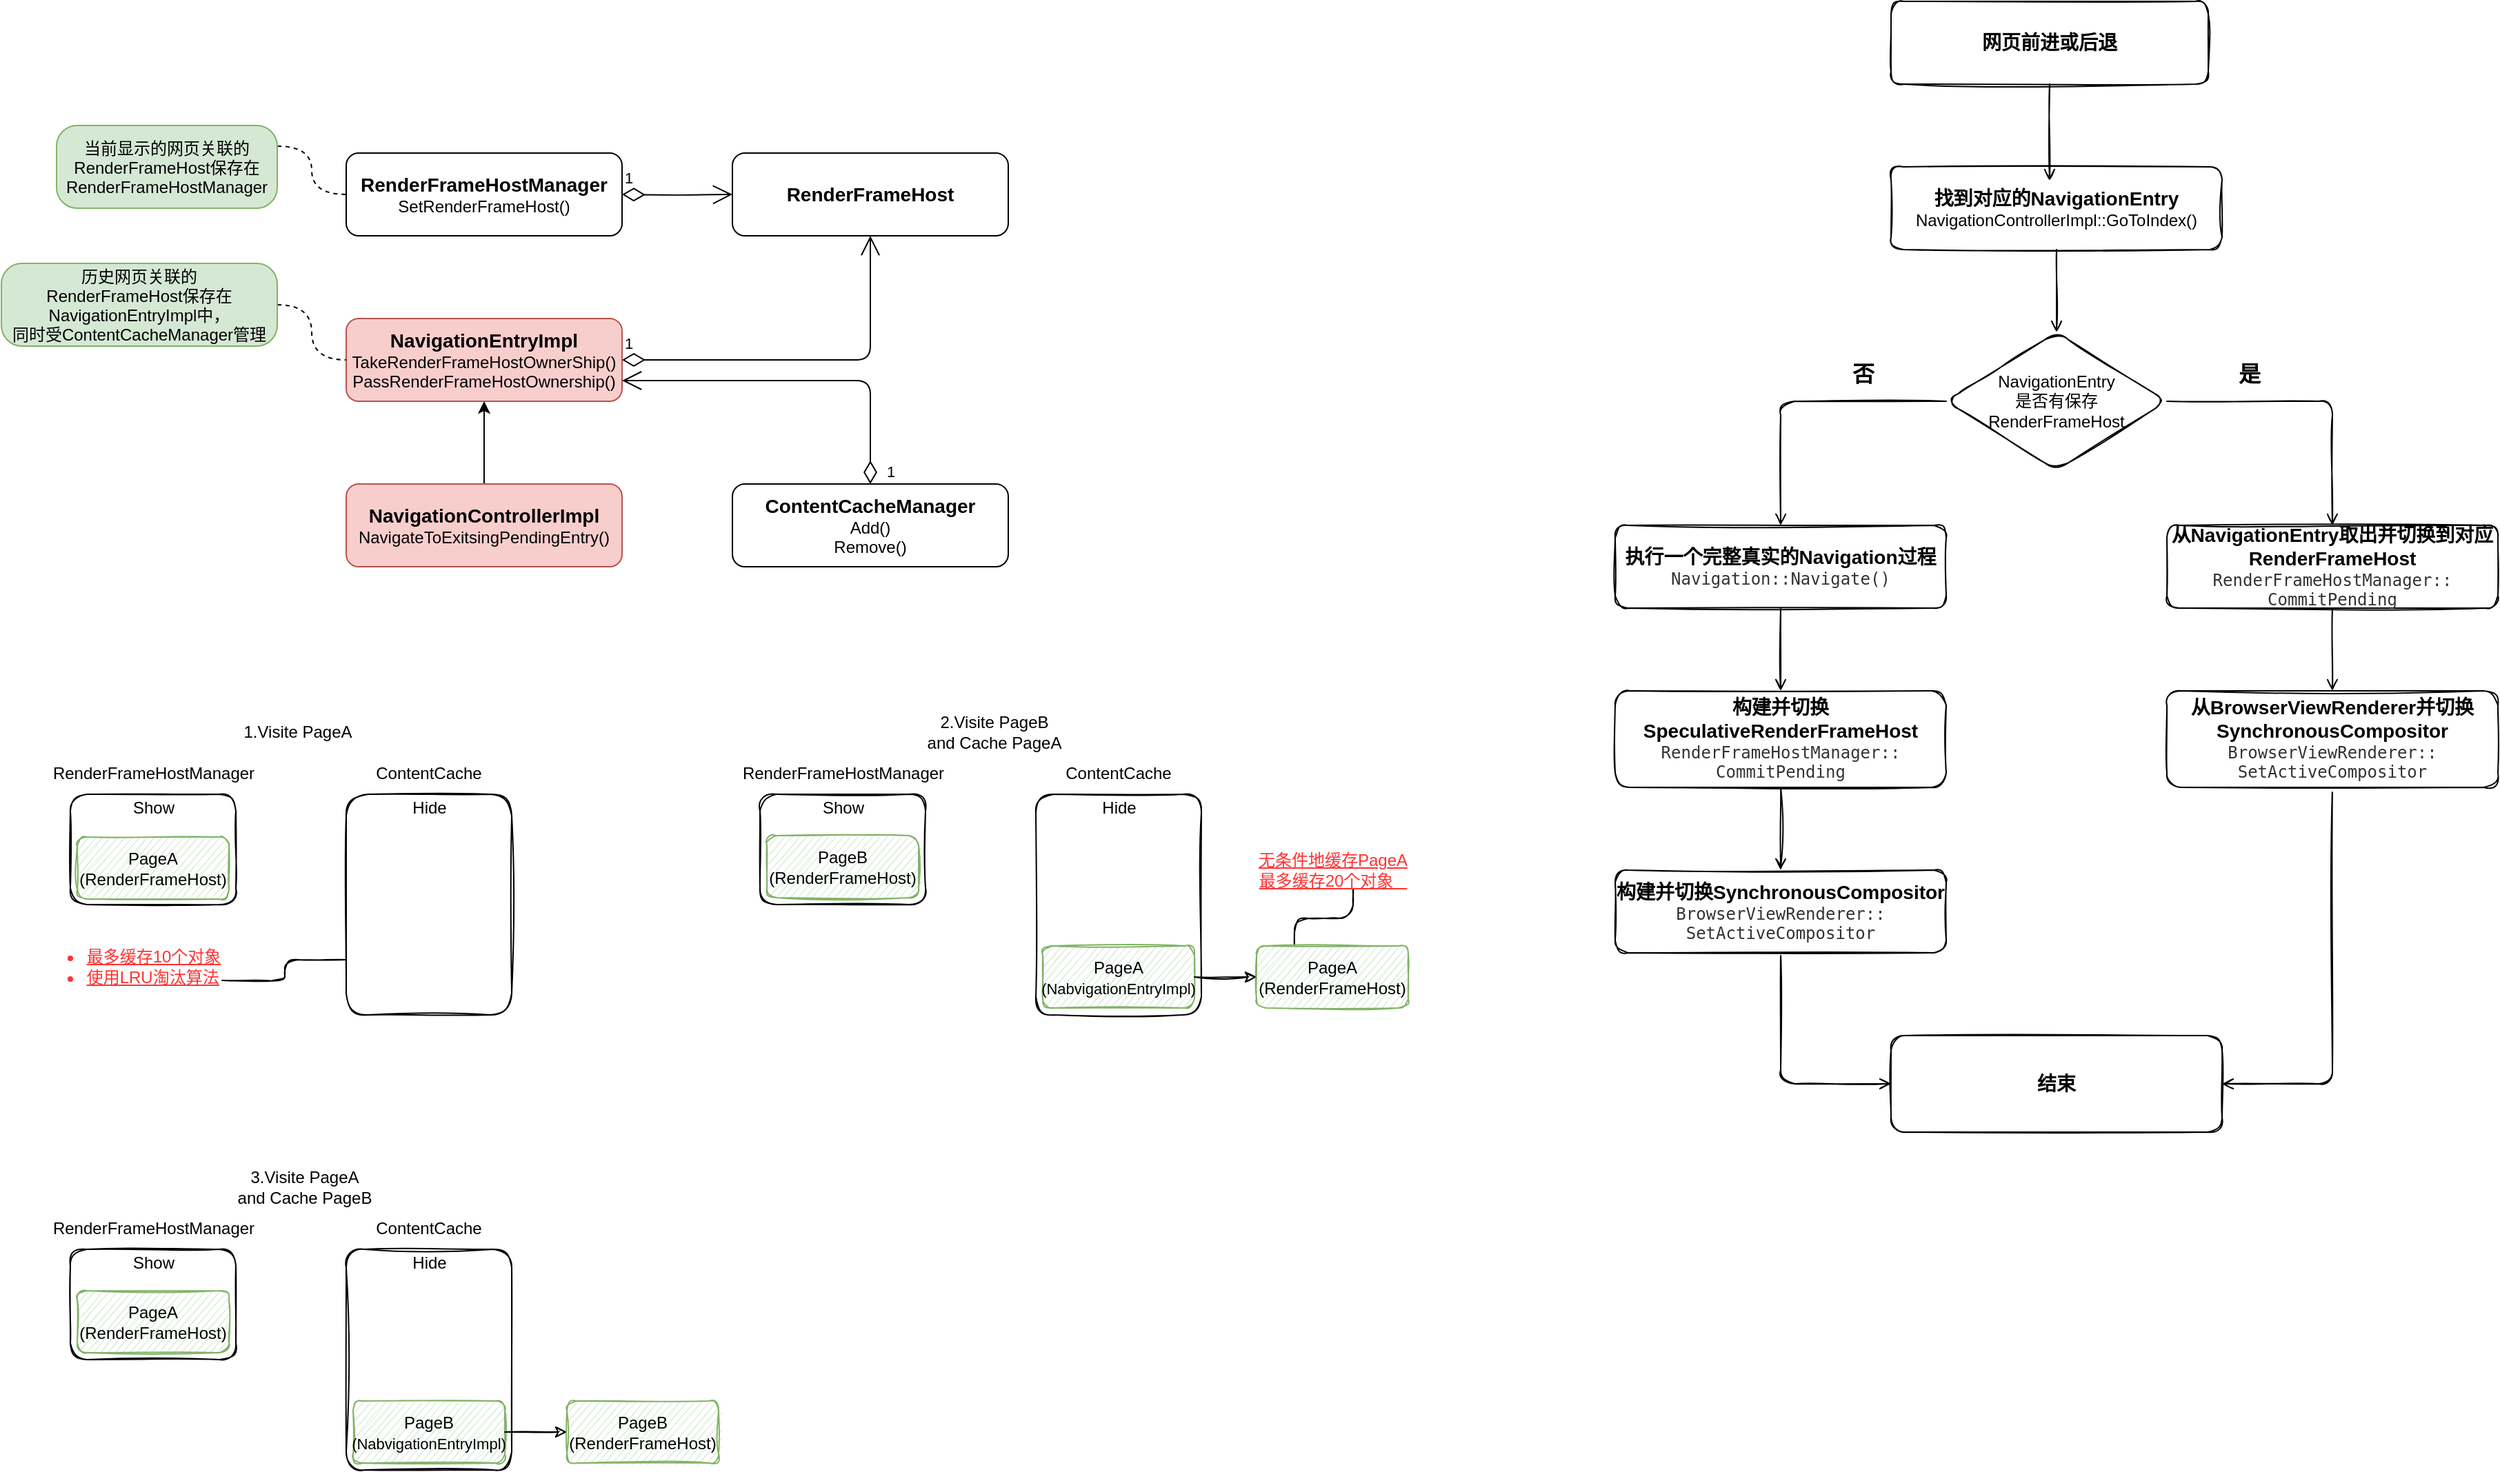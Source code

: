 <mxfile version="13.9.9" type="device" pages="2"><diagram id="Ibg8kMaOcgwsIMLxyHMG" name="第 1 页"><mxGraphModel dx="946" dy="725" grid="1" gridSize="10" guides="1" tooltips="1" connect="1" arrows="1" fold="1" page="1" pageScale="1" pageWidth="827" pageHeight="1169" math="0" shadow="0"><root><mxCell id="0"/><mxCell id="1" parent="0"/><mxCell id="iyB_SMXgZigLlfwew7zf-2" value="&lt;b&gt;&lt;font style=&quot;font-size: 14px&quot;&gt;RenderFrameHostManager&lt;/font&gt;&lt;/b&gt;&lt;br&gt;SetRenderFrameHost()" style="rounded=1;whiteSpace=wrap;html=1;sketch=0;" parent="1" vertex="1"><mxGeometry x="280" y="140" width="200" height="60" as="geometry"/></mxCell><mxCell id="iyB_SMXgZigLlfwew7zf-3" value="&lt;b&gt;&lt;font style=&quot;font-size: 14px&quot;&gt;NavigationEntryImpl&lt;/font&gt;&lt;/b&gt;&lt;br&gt;TakeRenderFrameHostOwnerShip()&lt;br&gt;PassRenderFrameHostOwnership()" style="rounded=1;whiteSpace=wrap;html=1;sketch=0;fillColor=#f8cecc;strokeColor=#b85450;" parent="1" vertex="1"><mxGeometry x="280" y="260" width="200" height="60" as="geometry"/></mxCell><mxCell id="iyB_SMXgZigLlfwew7zf-4" value="&lt;b&gt;&lt;font style=&quot;font-size: 14px&quot;&gt;RenderFrameHost&lt;/font&gt;&lt;/b&gt;" style="rounded=1;whiteSpace=wrap;html=1;sketch=0;" parent="1" vertex="1"><mxGeometry x="560" y="140" width="200" height="60" as="geometry"/></mxCell><mxCell id="iyB_SMXgZigLlfwew7zf-19" style="edgeStyle=orthogonalEdgeStyle;rounded=0;orthogonalLoop=1;jettySize=auto;html=1;endArrow=classic;endFill=1;curved=1;sketch=0;exitX=0.5;exitY=0;exitDx=0;exitDy=0;" parent="1" source="iyB_SMXgZigLlfwew7zf-17" edge="1"><mxGeometry relative="1" as="geometry"><mxPoint x="380" y="320" as="targetPoint"/></mxGeometry></mxCell><mxCell id="iyB_SMXgZigLlfwew7zf-5" value="&lt;font style=&quot;font-size: 14px&quot;&gt;&lt;b&gt;ContentCacheManager&lt;/b&gt;&lt;/font&gt;&lt;br&gt;Add()&lt;br&gt;Remove()" style="rounded=1;whiteSpace=wrap;html=1;sketch=0;" parent="1" vertex="1"><mxGeometry x="560" y="380" width="200" height="60" as="geometry"/></mxCell><mxCell id="iyB_SMXgZigLlfwew7zf-10" style="rounded=0;orthogonalLoop=1;jettySize=auto;html=1;exitX=1;exitY=0.25;exitDx=0;exitDy=0;entryX=0;entryY=0.5;entryDx=0;entryDy=0;dashed=1;edgeStyle=orthogonalEdgeStyle;endArrow=none;endFill=0;curved=1;sketch=0;" parent="1" source="iyB_SMXgZigLlfwew7zf-9" target="iyB_SMXgZigLlfwew7zf-2" edge="1"><mxGeometry relative="1" as="geometry"/></mxCell><mxCell id="iyB_SMXgZigLlfwew7zf-9" value="当前显示的网页关联的&#10;RenderFrameHost保存在&#10;RenderFrameHostManager" style="fillColor=#d5e8d4;strokeColor=#82b366;rounded=1;arcSize=25;sketch=0;" parent="1" vertex="1"><mxGeometry x="70" y="120" width="160" height="60" as="geometry"/></mxCell><mxCell id="iyB_SMXgZigLlfwew7zf-11" value="1" style="endArrow=open;html=1;endSize=12;startArrow=diamondThin;startSize=14;startFill=0;edgeStyle=orthogonalEdgeStyle;align=left;verticalAlign=bottom;entryX=0;entryY=0.5;entryDx=0;entryDy=0;sketch=0;" parent="1" target="iyB_SMXgZigLlfwew7zf-4" edge="1"><mxGeometry x="-1" y="3" relative="1" as="geometry"><mxPoint x="480" y="170" as="sourcePoint"/><mxPoint x="450" y="160" as="targetPoint"/></mxGeometry></mxCell><mxCell id="iyB_SMXgZigLlfwew7zf-14" style="edgeStyle=orthogonalEdgeStyle;curved=1;rounded=0;orthogonalLoop=1;jettySize=auto;html=1;exitX=1;exitY=0.5;exitDx=0;exitDy=0;entryX=0;entryY=0.5;entryDx=0;entryDy=0;endArrow=none;endFill=0;dashed=1;sketch=0;" parent="1" source="iyB_SMXgZigLlfwew7zf-13" target="iyB_SMXgZigLlfwew7zf-3" edge="1"><mxGeometry relative="1" as="geometry"/></mxCell><mxCell id="iyB_SMXgZigLlfwew7zf-13" value="历史网页关联的&#10;RenderFrameHost保存在&#10;NavigationEntryImpl中，&#10;同时受ContentCacheManager管理" style="fillColor=#d5e8d4;strokeColor=#82b366;rounded=1;arcSize=25;sketch=0;" parent="1" vertex="1"><mxGeometry x="30" y="220" width="200" height="60" as="geometry"/></mxCell><mxCell id="iyB_SMXgZigLlfwew7zf-15" value="1" style="endArrow=open;html=1;endSize=12;startArrow=diamondThin;startSize=14;startFill=0;edgeStyle=orthogonalEdgeStyle;align=left;verticalAlign=bottom;entryX=0.5;entryY=1;entryDx=0;entryDy=0;exitX=1;exitY=0.5;exitDx=0;exitDy=0;sketch=0;" parent="1" source="iyB_SMXgZigLlfwew7zf-3" target="iyB_SMXgZigLlfwew7zf-4" edge="1"><mxGeometry x="-1" y="3" relative="1" as="geometry"><mxPoint x="290" y="230" as="sourcePoint"/><mxPoint x="450" y="230" as="targetPoint"/></mxGeometry></mxCell><mxCell id="iyB_SMXgZigLlfwew7zf-17" value="&lt;b&gt;&lt;font style=&quot;font-size: 14px&quot;&gt;NavigationControllerImpl&lt;/font&gt;&lt;/b&gt;&lt;br&gt;NavigateToExitsingPendingEntry()" style="rounded=1;whiteSpace=wrap;html=1;sketch=0;fillColor=#f8cecc;strokeColor=#b85450;" parent="1" vertex="1"><mxGeometry x="280" y="380" width="200" height="60" as="geometry"/></mxCell><mxCell id="iyB_SMXgZigLlfwew7zf-18" value="1" style="endArrow=open;html=1;endSize=12;startArrow=diamondThin;startSize=14;startFill=0;edgeStyle=orthogonalEdgeStyle;align=left;verticalAlign=bottom;exitX=0.5;exitY=0;exitDx=0;exitDy=0;entryX=1;entryY=0.75;entryDx=0;entryDy=0;sketch=0;" parent="1" source="iyB_SMXgZigLlfwew7zf-5" target="iyB_SMXgZigLlfwew7zf-3" edge="1"><mxGeometry x="-1" y="-10" relative="1" as="geometry"><mxPoint x="290" y="320" as="sourcePoint"/><mxPoint x="450" y="320" as="targetPoint"/><mxPoint as="offset"/></mxGeometry></mxCell><mxCell id="mCWiHUSN0mSw2Y5nCD2u-54" value="" style="group" parent="1" vertex="1" connectable="0"><mxGeometry x="560" y="550" width="530" height="255" as="geometry"/></mxCell><mxCell id="mCWiHUSN0mSw2Y5nCD2u-29" value="" style="group" parent="mCWiHUSN0mSw2Y5nCD2u-54" vertex="1" connectable="0"><mxGeometry y="30" width="530" height="225" as="geometry"/></mxCell><mxCell id="mCWiHUSN0mSw2Y5nCD2u-13" value="" style="group;sketch=1;" parent="mCWiHUSN0mSw2Y5nCD2u-29" vertex="1" connectable="0"><mxGeometry width="340" height="225" as="geometry"/></mxCell><mxCell id="mCWiHUSN0mSw2Y5nCD2u-53" value="" style="group" parent="mCWiHUSN0mSw2Y5nCD2u-13" vertex="1" connectable="0"><mxGeometry width="340" height="185" as="geometry"/></mxCell><mxCell id="mCWiHUSN0mSw2Y5nCD2u-14" value="" style="rounded=1;whiteSpace=wrap;html=1;sketch=1;" parent="mCWiHUSN0mSw2Y5nCD2u-53" vertex="1"><mxGeometry x="20" y="25" width="120" height="80" as="geometry"/></mxCell><mxCell id="mCWiHUSN0mSw2Y5nCD2u-15" value="" style="rounded=1;whiteSpace=wrap;html=1;arcSize=11;sketch=1;" parent="mCWiHUSN0mSw2Y5nCD2u-53" vertex="1"><mxGeometry x="220" y="25" width="120" height="160" as="geometry"/></mxCell><mxCell id="mCWiHUSN0mSw2Y5nCD2u-16" value="RenderFrameHostManager" style="text;html=1;resizable=0;autosize=1;align=center;verticalAlign=middle;points=[];fillColor=none;strokeColor=none;rounded=0;sketch=1;" parent="mCWiHUSN0mSw2Y5nCD2u-53" vertex="1"><mxGeometry width="160" height="20" as="geometry"/></mxCell><mxCell id="mCWiHUSN0mSw2Y5nCD2u-17" value="Show" style="text;html=1;resizable=0;autosize=1;align=center;verticalAlign=middle;points=[];fillColor=none;strokeColor=none;rounded=0;sketch=1;" parent="mCWiHUSN0mSw2Y5nCD2u-53" vertex="1"><mxGeometry x="55" y="25" width="50" height="20" as="geometry"/></mxCell><mxCell id="mCWiHUSN0mSw2Y5nCD2u-18" value="Hide" style="text;html=1;resizable=0;autosize=1;align=center;verticalAlign=middle;points=[];fillColor=none;strokeColor=none;rounded=0;sketch=1;" parent="mCWiHUSN0mSw2Y5nCD2u-53" vertex="1"><mxGeometry x="260" y="25" width="40" height="20" as="geometry"/></mxCell><mxCell id="mCWiHUSN0mSw2Y5nCD2u-19" value="ContentCache" style="text;html=1;strokeColor=none;fillColor=none;align=center;verticalAlign=middle;whiteSpace=wrap;rounded=0;sketch=1;" parent="mCWiHUSN0mSw2Y5nCD2u-53" vertex="1"><mxGeometry x="260" width="40" height="20" as="geometry"/></mxCell><mxCell id="mCWiHUSN0mSw2Y5nCD2u-21" value="PageB&lt;br&gt;(RenderFrameHost)" style="rounded=1;whiteSpace=wrap;html=1;fillColor=#d5e8d4;strokeColor=#82b366;sketch=1;" parent="mCWiHUSN0mSw2Y5nCD2u-53" vertex="1"><mxGeometry x="25" y="55" width="110" height="45" as="geometry"/></mxCell><mxCell id="mCWiHUSN0mSw2Y5nCD2u-26" value="PageA&lt;br&gt;&lt;font style=&quot;font-size: 11px&quot;&gt;(NabvigationEntryImpl)&lt;/font&gt;" style="rounded=1;whiteSpace=wrap;html=1;fillColor=#d5e8d4;strokeColor=#82b366;sketch=1;" parent="mCWiHUSN0mSw2Y5nCD2u-53" vertex="1"><mxGeometry x="225" y="135" width="110" height="45" as="geometry"/></mxCell><mxCell id="mCWiHUSN0mSw2Y5nCD2u-61" style="edgeStyle=orthogonalEdgeStyle;curved=0;rounded=1;sketch=1;orthogonalLoop=1;jettySize=auto;html=1;exitX=0.25;exitY=0;exitDx=0;exitDy=0;entryX=0.625;entryY=0.95;entryDx=0;entryDy=0;entryPerimeter=0;fontColor=#000000;endArrow=none;endFill=0;" parent="mCWiHUSN0mSw2Y5nCD2u-29" source="mCWiHUSN0mSw2Y5nCD2u-23" target="mCWiHUSN0mSw2Y5nCD2u-60" edge="1"><mxGeometry relative="1" as="geometry"/></mxCell><mxCell id="mCWiHUSN0mSw2Y5nCD2u-23" value="PageA&lt;br&gt;(RenderFrameHost)" style="rounded=1;whiteSpace=wrap;html=1;fillColor=#d5e8d4;strokeColor=#82b366;sketch=1;" parent="mCWiHUSN0mSw2Y5nCD2u-29" vertex="1"><mxGeometry x="380" y="135" width="110" height="45" as="geometry"/></mxCell><mxCell id="mCWiHUSN0mSw2Y5nCD2u-27" style="edgeStyle=orthogonalEdgeStyle;curved=0;rounded=1;orthogonalLoop=1;jettySize=auto;html=1;exitX=1;exitY=0.5;exitDx=0;exitDy=0;entryX=0;entryY=0.5;entryDx=0;entryDy=0;sketch=1;" parent="mCWiHUSN0mSw2Y5nCD2u-29" source="mCWiHUSN0mSw2Y5nCD2u-26" target="mCWiHUSN0mSw2Y5nCD2u-23" edge="1"><mxGeometry relative="1" as="geometry"/></mxCell><mxCell id="mCWiHUSN0mSw2Y5nCD2u-60" value="无条件地缓存PageA&lt;br&gt;&lt;span&gt;最多缓存20个对象&amp;nbsp; &amp;nbsp;&lt;/span&gt;" style="text;html=1;resizable=0;autosize=1;align=center;verticalAlign=middle;points=[];fillColor=none;strokeColor=none;rounded=0;shadow=0;labelBackgroundColor=none;sketch=0;fontStyle=4;fontColor=#FF3333;" parent="mCWiHUSN0mSw2Y5nCD2u-29" vertex="1"><mxGeometry x="375" y="65" width="120" height="30" as="geometry"/></mxCell><mxCell id="mCWiHUSN0mSw2Y5nCD2u-25" value="2.Visite PageB and Cache PageA" style="text;html=1;strokeColor=none;fillColor=none;align=center;verticalAlign=middle;whiteSpace=wrap;rounded=0;sketch=1;" parent="mCWiHUSN0mSw2Y5nCD2u-54" vertex="1"><mxGeometry x="140" width="100" height="20" as="geometry"/></mxCell><mxCell id="mCWiHUSN0mSw2Y5nCD2u-55" value="" style="group" parent="1" vertex="1" connectable="0"><mxGeometry x="60" y="880" width="490" height="215" as="geometry"/></mxCell><mxCell id="mCWiHUSN0mSw2Y5nCD2u-42" value="" style="rounded=1;whiteSpace=wrap;html=1;sketch=1;" parent="mCWiHUSN0mSw2Y5nCD2u-55" vertex="1"><mxGeometry x="20" y="55" width="120" height="80" as="geometry"/></mxCell><mxCell id="mCWiHUSN0mSw2Y5nCD2u-43" value="" style="rounded=1;whiteSpace=wrap;html=1;arcSize=11;sketch=1;" parent="mCWiHUSN0mSw2Y5nCD2u-55" vertex="1"><mxGeometry x="220" y="55" width="120" height="160" as="geometry"/></mxCell><mxCell id="mCWiHUSN0mSw2Y5nCD2u-44" value="RenderFrameHostManager" style="text;html=1;resizable=0;autosize=1;align=center;verticalAlign=middle;points=[];fillColor=none;strokeColor=none;rounded=0;sketch=1;" parent="mCWiHUSN0mSw2Y5nCD2u-55" vertex="1"><mxGeometry y="30" width="160" height="20" as="geometry"/></mxCell><mxCell id="mCWiHUSN0mSw2Y5nCD2u-45" value="Show" style="text;html=1;resizable=0;autosize=1;align=center;verticalAlign=middle;points=[];fillColor=none;strokeColor=none;rounded=0;sketch=1;" parent="mCWiHUSN0mSw2Y5nCD2u-55" vertex="1"><mxGeometry x="55" y="55" width="50" height="20" as="geometry"/></mxCell><mxCell id="mCWiHUSN0mSw2Y5nCD2u-46" value="Hide" style="text;html=1;resizable=0;autosize=1;align=center;verticalAlign=middle;points=[];fillColor=none;strokeColor=none;rounded=0;sketch=1;" parent="mCWiHUSN0mSw2Y5nCD2u-55" vertex="1"><mxGeometry x="260" y="55" width="40" height="20" as="geometry"/></mxCell><mxCell id="mCWiHUSN0mSw2Y5nCD2u-47" value="ContentCache" style="text;html=1;strokeColor=none;fillColor=none;align=center;verticalAlign=middle;whiteSpace=wrap;rounded=0;sketch=1;" parent="mCWiHUSN0mSw2Y5nCD2u-55" vertex="1"><mxGeometry x="260" y="30" width="40" height="20" as="geometry"/></mxCell><mxCell id="mCWiHUSN0mSw2Y5nCD2u-48" value="PageA&lt;br&gt;(RenderFrameHost)" style="rounded=1;whiteSpace=wrap;html=1;fillColor=#d5e8d4;strokeColor=#82b366;sketch=1;" parent="mCWiHUSN0mSw2Y5nCD2u-55" vertex="1"><mxGeometry x="25" y="85" width="110" height="45" as="geometry"/></mxCell><mxCell id="mCWiHUSN0mSw2Y5nCD2u-49" value="PageB&lt;br&gt;&lt;font style=&quot;font-size: 11px&quot;&gt;(NabvigationEntryImpl)&lt;/font&gt;" style="rounded=1;whiteSpace=wrap;html=1;fillColor=#d5e8d4;strokeColor=#82b366;sketch=1;" parent="mCWiHUSN0mSw2Y5nCD2u-55" vertex="1"><mxGeometry x="225" y="165" width="110" height="45" as="geometry"/></mxCell><mxCell id="mCWiHUSN0mSw2Y5nCD2u-50" value="PageB&lt;br&gt;(RenderFrameHost)" style="rounded=1;whiteSpace=wrap;html=1;fillColor=#d5e8d4;strokeColor=#82b366;sketch=1;" parent="mCWiHUSN0mSw2Y5nCD2u-55" vertex="1"><mxGeometry x="380" y="165" width="110" height="45" as="geometry"/></mxCell><mxCell id="mCWiHUSN0mSw2Y5nCD2u-51" style="edgeStyle=orthogonalEdgeStyle;curved=0;rounded=1;orthogonalLoop=1;jettySize=auto;html=1;exitX=1;exitY=0.5;exitDx=0;exitDy=0;entryX=0;entryY=0.5;entryDx=0;entryDy=0;sketch=1;" parent="mCWiHUSN0mSw2Y5nCD2u-55" source="mCWiHUSN0mSw2Y5nCD2u-49" target="mCWiHUSN0mSw2Y5nCD2u-50" edge="1"><mxGeometry relative="1" as="geometry"/></mxCell><mxCell id="mCWiHUSN0mSw2Y5nCD2u-52" value="3.Visite PageA and Cache PageB" style="text;html=1;strokeColor=none;fillColor=none;align=center;verticalAlign=middle;whiteSpace=wrap;rounded=0;sketch=1;" parent="mCWiHUSN0mSw2Y5nCD2u-55" vertex="1"><mxGeometry x="140" width="100" height="20" as="geometry"/></mxCell><mxCell id="mCWiHUSN0mSw2Y5nCD2u-56" value="" style="group;sketch=0;shadow=0;" parent="1" vertex="1" connectable="0"><mxGeometry x="60" y="550" width="340" height="215" as="geometry"/></mxCell><mxCell id="mCWiHUSN0mSw2Y5nCD2u-12" value="" style="group;sketch=1;" parent="mCWiHUSN0mSw2Y5nCD2u-56" vertex="1" connectable="0"><mxGeometry y="30" width="340" height="185" as="geometry"/></mxCell><mxCell id="mCWiHUSN0mSw2Y5nCD2u-1" value="" style="rounded=1;whiteSpace=wrap;html=1;sketch=1;" parent="mCWiHUSN0mSw2Y5nCD2u-12" vertex="1"><mxGeometry x="20" y="25" width="120" height="80" as="geometry"/></mxCell><mxCell id="d657JwJfghYMdakd6ajA-2" style="edgeStyle=orthogonalEdgeStyle;curved=0;rounded=1;sketch=1;orthogonalLoop=1;jettySize=auto;html=1;exitX=0;exitY=0.75;exitDx=0;exitDy=0;endArrow=none;endFill=0;fontColor=#FF3333;" parent="mCWiHUSN0mSw2Y5nCD2u-12" source="mCWiHUSN0mSw2Y5nCD2u-2" edge="1"><mxGeometry relative="1" as="geometry"><mxPoint x="130" y="160" as="targetPoint"/></mxGeometry></mxCell><mxCell id="mCWiHUSN0mSw2Y5nCD2u-2" value="" style="rounded=1;whiteSpace=wrap;html=1;arcSize=13;sketch=1;" parent="mCWiHUSN0mSw2Y5nCD2u-12" vertex="1"><mxGeometry x="220" y="25" width="120" height="160" as="geometry"/></mxCell><mxCell id="mCWiHUSN0mSw2Y5nCD2u-6" value="RenderFrameHostManager" style="text;html=1;resizable=0;autosize=1;align=center;verticalAlign=middle;points=[];fillColor=none;strokeColor=none;rounded=0;sketch=1;" parent="mCWiHUSN0mSw2Y5nCD2u-12" vertex="1"><mxGeometry width="160" height="20" as="geometry"/></mxCell><mxCell id="mCWiHUSN0mSw2Y5nCD2u-7" value="Show" style="text;html=1;resizable=0;autosize=1;align=center;verticalAlign=middle;points=[];fillColor=none;strokeColor=none;rounded=0;sketch=1;" parent="mCWiHUSN0mSw2Y5nCD2u-12" vertex="1"><mxGeometry x="55" y="25" width="50" height="20" as="geometry"/></mxCell><mxCell id="mCWiHUSN0mSw2Y5nCD2u-8" value="Hide" style="text;html=1;resizable=0;autosize=1;align=center;verticalAlign=middle;points=[];fillColor=none;strokeColor=none;rounded=0;sketch=1;" parent="mCWiHUSN0mSw2Y5nCD2u-12" vertex="1"><mxGeometry x="260" y="25" width="40" height="20" as="geometry"/></mxCell><mxCell id="mCWiHUSN0mSw2Y5nCD2u-9" value="ContentCache" style="text;html=1;strokeColor=none;fillColor=none;align=center;verticalAlign=middle;whiteSpace=wrap;rounded=0;sketch=1;" parent="mCWiHUSN0mSw2Y5nCD2u-12" vertex="1"><mxGeometry x="260" width="40" height="20" as="geometry"/></mxCell><mxCell id="mCWiHUSN0mSw2Y5nCD2u-3" value="PageA&lt;br&gt;(RenderFrameHost)" style="rounded=1;whiteSpace=wrap;html=1;fillColor=#d5e8d4;strokeColor=#82b366;sketch=1;" parent="mCWiHUSN0mSw2Y5nCD2u-12" vertex="1"><mxGeometry x="25" y="56" width="110" height="45" as="geometry"/></mxCell><mxCell id="d657JwJfghYMdakd6ajA-1" value="&lt;ul&gt;&lt;li&gt;最多缓存10个对象&lt;/li&gt;&lt;li style=&quot;text-align: left&quot;&gt;使用LRU淘汰算法&lt;/li&gt;&lt;/ul&gt;" style="text;html=1;resizable=0;autosize=1;align=center;verticalAlign=middle;points=[];fillColor=none;strokeColor=none;rounded=0;shadow=0;labelBackgroundColor=none;sketch=0;fontColor=#FF3333;fontStyle=4" parent="mCWiHUSN0mSw2Y5nCD2u-12" vertex="1"><mxGeometry x="-15" y="120" width="150" height="60" as="geometry"/></mxCell><mxCell id="mCWiHUSN0mSw2Y5nCD2u-24" value="1.Visite PageA" style="text;html=1;strokeColor=none;fillColor=none;align=center;verticalAlign=middle;whiteSpace=wrap;rounded=0;sketch=1;" parent="mCWiHUSN0mSw2Y5nCD2u-56" vertex="1"><mxGeometry x="140" width="90" height="20" as="geometry"/></mxCell><mxCell id="zbSCbesuHFG-EFuRg0pb-28" value="" style="group" parent="1" vertex="1" connectable="0"><mxGeometry x="1200" y="30" width="640" height="820" as="geometry"/></mxCell><mxCell id="zbSCbesuHFG-EFuRg0pb-1" value="&lt;b&gt;&lt;font style=&quot;font-size: 14px&quot;&gt;找到对应的NavigationEntry&lt;/font&gt;&lt;/b&gt;&lt;br&gt;NavigationControllerImpl::GoToIndex()" style="rounded=1;whiteSpace=wrap;html=1;shadow=0;labelBackgroundColor=none;sketch=1;" parent="zbSCbesuHFG-EFuRg0pb-28" vertex="1"><mxGeometry x="200" y="120" width="240" height="60" as="geometry"/></mxCell><mxCell id="zbSCbesuHFG-EFuRg0pb-17" style="edgeStyle=orthogonalEdgeStyle;curved=0;rounded=1;sketch=1;orthogonalLoop=1;jettySize=auto;html=1;exitX=0.5;exitY=1;exitDx=0;exitDy=0;entryX=0.479;entryY=0.167;entryDx=0;entryDy=0;entryPerimeter=0;endArrow=open;endFill=0;fontColor=#FF3333;" parent="zbSCbesuHFG-EFuRg0pb-28" source="zbSCbesuHFG-EFuRg0pb-2" target="zbSCbesuHFG-EFuRg0pb-1" edge="1"><mxGeometry as="geometry"/></mxCell><mxCell id="zbSCbesuHFG-EFuRg0pb-2" value="&lt;b&gt;&lt;font style=&quot;font-size: 14px&quot;&gt;网页前进或后退&lt;/font&gt;&lt;/b&gt;" style="rounded=1;whiteSpace=wrap;html=1;shadow=0;labelBackgroundColor=none;sketch=1;" parent="zbSCbesuHFG-EFuRg0pb-28" vertex="1"><mxGeometry x="200" width="230" height="60" as="geometry"/></mxCell><mxCell id="zbSCbesuHFG-EFuRg0pb-6" value="NavigationEntry&lt;br&gt;是否有保存RenderFrameHost" style="rhombus;whiteSpace=wrap;html=1;rounded=1;shadow=0;labelBackgroundColor=none;sketch=1;" parent="zbSCbesuHFG-EFuRg0pb-28" vertex="1"><mxGeometry x="240" y="240" width="160" height="100" as="geometry"/></mxCell><mxCell id="zbSCbesuHFG-EFuRg0pb-10" style="edgeStyle=orthogonalEdgeStyle;curved=0;rounded=1;sketch=1;orthogonalLoop=1;jettySize=auto;html=1;exitX=0.5;exitY=1;exitDx=0;exitDy=0;entryX=0.5;entryY=0;entryDx=0;entryDy=0;endArrow=open;endFill=0;fontColor=#FF3333;" parent="zbSCbesuHFG-EFuRg0pb-28" source="zbSCbesuHFG-EFuRg0pb-1" target="zbSCbesuHFG-EFuRg0pb-6" edge="1"><mxGeometry as="geometry"/></mxCell><mxCell id="zbSCbesuHFG-EFuRg0pb-7" value="&lt;span style=&quot;font-size: 14px&quot;&gt;&lt;b&gt;从NavigationEntry取出&lt;/b&gt;&lt;/span&gt;&lt;b style=&quot;font-size: 14px&quot;&gt;并切换到&lt;/b&gt;&lt;span style=&quot;font-size: 14px&quot;&gt;&lt;b&gt;对应RenderFrameHost&lt;br&gt;&lt;/b&gt;&lt;/span&gt;&lt;pre style=&quot;margin-top: 0px ; margin-bottom: 0px ; color: rgb(51 , 51 , 51)&quot;&gt;&lt;font style=&quot;font-size: 12px&quot;&gt;RenderFrameHostManager::&lt;/font&gt;&lt;/pre&gt;&lt;pre style=&quot;margin-top: 0px ; margin-bottom: 0px ; color: rgb(51 , 51 , 51)&quot;&gt;CommitPending&lt;/pre&gt;" style="rounded=1;whiteSpace=wrap;html=1;shadow=0;labelBackgroundColor=none;sketch=1;" parent="zbSCbesuHFG-EFuRg0pb-28" vertex="1"><mxGeometry x="400" y="380" width="240" height="60" as="geometry"/></mxCell><mxCell id="zbSCbesuHFG-EFuRg0pb-13" style="edgeStyle=orthogonalEdgeStyle;curved=0;rounded=1;sketch=1;orthogonalLoop=1;jettySize=auto;html=1;exitX=1;exitY=0.5;exitDx=0;exitDy=0;entryX=0.5;entryY=0;entryDx=0;entryDy=0;endArrow=open;endFill=0;fontColor=#FF3333;" parent="zbSCbesuHFG-EFuRg0pb-28" source="zbSCbesuHFG-EFuRg0pb-6" target="zbSCbesuHFG-EFuRg0pb-7" edge="1"><mxGeometry as="geometry"/></mxCell><mxCell id="zbSCbesuHFG-EFuRg0pb-8" value="&lt;span style=&quot;font-size: 14px&quot;&gt;&lt;b&gt;执行一个完整真实的Navigation过程&lt;br&gt;&lt;/b&gt;&lt;/span&gt;&lt;pre style=&quot;margin-top: 0px ; margin-bottom: 0px ; color: rgb(51 , 51 , 51)&quot;&gt;Navigation::Navigate()&lt;/pre&gt;" style="rounded=1;whiteSpace=wrap;html=1;shadow=0;labelBackgroundColor=none;sketch=1;" parent="zbSCbesuHFG-EFuRg0pb-28" vertex="1"><mxGeometry y="380" width="240" height="60" as="geometry"/></mxCell><mxCell id="zbSCbesuHFG-EFuRg0pb-11" style="edgeStyle=orthogonalEdgeStyle;curved=0;rounded=1;sketch=1;orthogonalLoop=1;jettySize=auto;html=1;exitX=0;exitY=0.5;exitDx=0;exitDy=0;entryX=0.5;entryY=0;entryDx=0;entryDy=0;endArrow=open;endFill=0;fontColor=#FF3333;" parent="zbSCbesuHFG-EFuRg0pb-28" source="zbSCbesuHFG-EFuRg0pb-6" target="zbSCbesuHFG-EFuRg0pb-8" edge="1"><mxGeometry as="geometry"/></mxCell><mxCell id="zbSCbesuHFG-EFuRg0pb-9" value="&lt;span style=&quot;font-size: 14px&quot;&gt;&lt;b&gt;构建并切换SpeculativeRenderFrameHost&lt;br&gt;&lt;/b&gt;&lt;/span&gt;&lt;pre style=&quot;margin-top: 0px ; margin-bottom: 0px ; color: rgb(51 , 51 , 51) ; font-size: 14px&quot;&gt;&lt;pre style=&quot;margin-top: 0px ; margin-bottom: 0px ; font-size: 12px&quot;&gt;RenderFrameHostManager::&lt;/pre&gt;&lt;pre style=&quot;margin-top: 0px ; margin-bottom: 0px ; font-size: 12px&quot;&gt;CommitPending&lt;/pre&gt;&lt;/pre&gt;" style="rounded=1;whiteSpace=wrap;html=1;shadow=0;labelBackgroundColor=none;sketch=1;" parent="zbSCbesuHFG-EFuRg0pb-28" vertex="1"><mxGeometry y="500" width="240" height="70" as="geometry"/></mxCell><mxCell id="zbSCbesuHFG-EFuRg0pb-12" style="edgeStyle=orthogonalEdgeStyle;curved=0;rounded=1;sketch=1;orthogonalLoop=1;jettySize=auto;html=1;exitX=0.5;exitY=1;exitDx=0;exitDy=0;entryX=0.5;entryY=0;entryDx=0;entryDy=0;endArrow=open;endFill=0;fontColor=#FF3333;" parent="zbSCbesuHFG-EFuRg0pb-28" source="zbSCbesuHFG-EFuRg0pb-8" target="zbSCbesuHFG-EFuRg0pb-9" edge="1"><mxGeometry as="geometry"/></mxCell><mxCell id="zbSCbesuHFG-EFuRg0pb-14" value="&lt;span style=&quot;font-size: 14px&quot;&gt;&lt;b&gt;结束&lt;/b&gt;&lt;/span&gt;" style="rounded=1;whiteSpace=wrap;html=1;shadow=0;labelBackgroundColor=none;sketch=1;" parent="zbSCbesuHFG-EFuRg0pb-28" vertex="1"><mxGeometry x="200" y="750" width="240" height="70" as="geometry"/></mxCell><mxCell id="zbSCbesuHFG-EFuRg0pb-18" value="是" style="text;html=1;strokeColor=none;fillColor=none;align=center;verticalAlign=middle;whiteSpace=wrap;rounded=0;shadow=0;labelBackgroundColor=none;sketch=1;fontStyle=1;fontSize=16;" parent="zbSCbesuHFG-EFuRg0pb-28" vertex="1"><mxGeometry x="440" y="260" width="40" height="20" as="geometry"/></mxCell><mxCell id="zbSCbesuHFG-EFuRg0pb-19" value="否" style="text;html=1;strokeColor=none;fillColor=none;align=center;verticalAlign=middle;whiteSpace=wrap;rounded=0;shadow=0;labelBackgroundColor=none;sketch=1;fontStyle=1;fontSize=16;" parent="zbSCbesuHFG-EFuRg0pb-28" vertex="1"><mxGeometry x="160" y="260" width="40" height="20" as="geometry"/></mxCell><mxCell id="zbSCbesuHFG-EFuRg0pb-26" style="edgeStyle=orthogonalEdgeStyle;curved=0;rounded=1;sketch=1;orthogonalLoop=1;jettySize=auto;html=1;exitX=0.5;exitY=1;exitDx=0;exitDy=0;entryX=0;entryY=0.5;entryDx=0;entryDy=0;endArrow=open;endFill=0;fontSize=16;fontColor=#000000;" parent="zbSCbesuHFG-EFuRg0pb-28" source="zbSCbesuHFG-EFuRg0pb-22" target="zbSCbesuHFG-EFuRg0pb-14" edge="1"><mxGeometry relative="1" as="geometry"/></mxCell><mxCell id="zbSCbesuHFG-EFuRg0pb-22" value="&lt;span style=&quot;font-size: 14px&quot;&gt;&lt;b&gt;构建并切换SynchronousCompositor&lt;br&gt;&lt;/b&gt;&lt;/span&gt;&lt;pre style=&quot;margin-top: 0px ; margin-bottom: 0px ; color: rgb(51 , 51 , 51) ; font-size: 14px&quot;&gt;&lt;pre style=&quot;margin-top: 0px ; margin-bottom: 0px ; font-size: 12px&quot;&gt;BrowserViewRenderer::&lt;/pre&gt;&lt;pre style=&quot;margin-top: 0px ; margin-bottom: 0px ; font-size: 12px&quot;&gt;SetActiveCompositor&lt;/pre&gt;&lt;/pre&gt;" style="rounded=1;whiteSpace=wrap;html=1;shadow=0;labelBackgroundColor=none;sketch=1;" parent="zbSCbesuHFG-EFuRg0pb-28" vertex="1"><mxGeometry y="630" width="240" height="60" as="geometry"/></mxCell><mxCell id="zbSCbesuHFG-EFuRg0pb-25" style="edgeStyle=orthogonalEdgeStyle;curved=0;rounded=1;sketch=1;orthogonalLoop=1;jettySize=auto;html=1;exitX=0.5;exitY=1;exitDx=0;exitDy=0;entryX=0.5;entryY=0;entryDx=0;entryDy=0;endArrow=open;endFill=0;fontSize=16;fontColor=#000000;" parent="zbSCbesuHFG-EFuRg0pb-28" source="zbSCbesuHFG-EFuRg0pb-9" target="zbSCbesuHFG-EFuRg0pb-22" edge="1"><mxGeometry relative="1" as="geometry"/></mxCell><mxCell id="zbSCbesuHFG-EFuRg0pb-27" style="edgeStyle=orthogonalEdgeStyle;curved=0;rounded=1;sketch=1;orthogonalLoop=1;jettySize=auto;html=1;exitX=0.5;exitY=1;exitDx=0;exitDy=0;entryX=1;entryY=0.5;entryDx=0;entryDy=0;endArrow=open;endFill=0;fontSize=16;fontColor=#000000;" parent="zbSCbesuHFG-EFuRg0pb-28" source="zbSCbesuHFG-EFuRg0pb-23" target="zbSCbesuHFG-EFuRg0pb-14" edge="1"><mxGeometry relative="1" as="geometry"/></mxCell><mxCell id="zbSCbesuHFG-EFuRg0pb-23" value="&lt;span style=&quot;font-size: 14px&quot;&gt;&lt;b&gt;从BrowserViewRenderer并切换SynchronousCompositor&lt;br&gt;&lt;/b&gt;&lt;/span&gt;&lt;pre style=&quot;margin-top: 0px ; margin-bottom: 0px ; color: rgb(51 , 51 , 51) ; font-size: 14px&quot;&gt;&lt;pre style=&quot;margin-top: 0px ; margin-bottom: 0px ; font-size: 12px&quot;&gt;&lt;pre style=&quot;margin-top: 0px ; margin-bottom: 0px ; font-size: 14px&quot;&gt;&lt;pre style=&quot;margin-top: 0px ; margin-bottom: 0px ; font-size: 12px&quot;&gt;BrowserViewRenderer::&lt;/pre&gt;&lt;pre style=&quot;margin-top: 0px ; margin-bottom: 0px ; font-size: 12px&quot;&gt;SetActiveCompositor&lt;/pre&gt;&lt;/pre&gt;&lt;/pre&gt;&lt;/pre&gt;" style="rounded=1;whiteSpace=wrap;html=1;shadow=0;labelBackgroundColor=none;sketch=1;" parent="zbSCbesuHFG-EFuRg0pb-28" vertex="1"><mxGeometry x="400" y="500" width="240" height="70" as="geometry"/></mxCell><mxCell id="zbSCbesuHFG-EFuRg0pb-24" style="edgeStyle=orthogonalEdgeStyle;curved=0;rounded=1;sketch=1;orthogonalLoop=1;jettySize=auto;html=1;exitX=0.5;exitY=1;exitDx=0;exitDy=0;entryX=0.5;entryY=0;entryDx=0;entryDy=0;endArrow=open;endFill=0;fontSize=16;fontColor=#000000;" parent="zbSCbesuHFG-EFuRg0pb-28" source="zbSCbesuHFG-EFuRg0pb-7" target="zbSCbesuHFG-EFuRg0pb-23" edge="1"><mxGeometry relative="1" as="geometry"/></mxCell></root></mxGraphModel></diagram><diagram id="uR86VgOIDB_ltfM708CY" name="第 2 页"><mxGraphModel dx="960" dy="725" grid="1" gridSize="10" guides="1" tooltips="1" connect="1" arrows="1" fold="1" page="1" pageScale="1" pageWidth="827" pageHeight="1169" math="0" shadow="0"><root><mxCell id="zFGel3tY2Ofto4s01JXf-0"/><mxCell id="zFGel3tY2Ofto4s01JXf-1" parent="zFGel3tY2Ofto4s01JXf-0"/><mxCell id="zFGel3tY2Ofto4s01JXf-2" value="&lt;b&gt;&lt;font style=&quot;font-size: 14px&quot;&gt;RenderFrameHostManager&lt;/font&gt;&lt;/b&gt;&lt;br&gt;SetRenderFrameHost()" style="rounded=1;whiteSpace=wrap;html=1;sketch=0;" parent="zFGel3tY2Ofto4s01JXf-1" vertex="1"><mxGeometry x="280" y="140" width="200" height="60" as="geometry"/></mxCell><mxCell id="zFGel3tY2Ofto4s01JXf-3" value="&lt;b&gt;&lt;font style=&quot;font-size: 14px&quot;&gt;BackForwardCacheImpl::Entry&lt;/font&gt;&lt;/b&gt;" style="rounded=1;whiteSpace=wrap;html=1;sketch=0;fillColor=#f8cecc;strokeColor=#b85450;" parent="zFGel3tY2Ofto4s01JXf-1" vertex="1"><mxGeometry x="280" y="260" width="200" height="60" as="geometry"/></mxCell><mxCell id="zFGel3tY2Ofto4s01JXf-4" value="&lt;font style=&quot;font-size: 14px&quot;&gt;&lt;b&gt;RenderFrameHost&lt;/b&gt;&lt;/font&gt;" style="rounded=1;whiteSpace=wrap;html=1;sketch=0;" parent="zFGel3tY2Ofto4s01JXf-1" vertex="1"><mxGeometry x="560" y="140" width="200" height="60" as="geometry"/></mxCell><mxCell id="zFGel3tY2Ofto4s01JXf-6" value="&lt;font style=&quot;font-size: 14px&quot;&gt;&lt;b&gt;NavigationControlIerImpl&lt;/b&gt;&lt;br&gt;GoToIndex()&lt;br&gt;&lt;/font&gt;" style="rounded=1;whiteSpace=wrap;html=1;sketch=0;" parent="zFGel3tY2Ofto4s01JXf-1" vertex="1"><mxGeometry x="560" y="380" width="200" height="60" as="geometry"/></mxCell><mxCell id="zFGel3tY2Ofto4s01JXf-7" style="rounded=0;orthogonalLoop=1;jettySize=auto;html=1;exitX=1;exitY=0.25;exitDx=0;exitDy=0;entryX=0;entryY=0.5;entryDx=0;entryDy=0;dashed=1;edgeStyle=orthogonalEdgeStyle;endArrow=none;endFill=0;curved=1;sketch=0;" parent="zFGel3tY2Ofto4s01JXf-1" source="zFGel3tY2Ofto4s01JXf-8" target="zFGel3tY2Ofto4s01JXf-2" edge="1"><mxGeometry relative="1" as="geometry"/></mxCell><mxCell id="zFGel3tY2Ofto4s01JXf-8" value="当前显示的网页关联的&#10;RenderFrameHost保存在&#10;RenderFrameHostManager" style="fillColor=#d5e8d4;strokeColor=#82b366;rounded=1;arcSize=25;sketch=0;" parent="zFGel3tY2Ofto4s01JXf-1" vertex="1"><mxGeometry x="70" y="120" width="160" height="60" as="geometry"/></mxCell><mxCell id="zFGel3tY2Ofto4s01JXf-9" value="1" style="endArrow=open;html=1;endSize=12;startArrow=diamondThin;startSize=14;startFill=0;edgeStyle=orthogonalEdgeStyle;align=left;verticalAlign=bottom;sketch=0;" parent="zFGel3tY2Ofto4s01JXf-1" edge="1"><mxGeometry x="-1" y="3" relative="1" as="geometry"><mxPoint x="480" y="148" as="sourcePoint"/><mxPoint x="560" y="148" as="targetPoint"/></mxGeometry></mxCell><mxCell id="zFGel3tY2Ofto4s01JXf-10" style="edgeStyle=orthogonalEdgeStyle;curved=1;rounded=0;orthogonalLoop=1;jettySize=auto;html=1;exitX=1;exitY=0.5;exitDx=0;exitDy=0;entryX=0;entryY=0.5;entryDx=0;entryDy=0;endArrow=none;endFill=0;dashed=1;sketch=0;" parent="zFGel3tY2Ofto4s01JXf-1" source="zFGel3tY2Ofto4s01JXf-11" target="zFGel3tY2Ofto4s01JXf-3" edge="1"><mxGeometry relative="1" as="geometry"/></mxCell><mxCell id="zFGel3tY2Ofto4s01JXf-11" value="历史网页关联的&#10;RenderFrameHost保存在&#10;BackForwardCacheImpl::Entry中，&#10;同时受BackForwardImpl管理" style="fillColor=#d5e8d4;strokeColor=#82b366;rounded=1;arcSize=25;sketch=0;" parent="zFGel3tY2Ofto4s01JXf-1" vertex="1"><mxGeometry x="30" y="220" width="200" height="60" as="geometry"/></mxCell><mxCell id="zFGel3tY2Ofto4s01JXf-12" value="1" style="endArrow=open;html=1;endSize=12;startArrow=diamondThin;startSize=14;startFill=0;edgeStyle=orthogonalEdgeStyle;align=left;verticalAlign=bottom;entryX=0;entryY=0.75;entryDx=0;entryDy=0;exitX=1;exitY=0.5;exitDx=0;exitDy=0;sketch=0;" parent="zFGel3tY2Ofto4s01JXf-1" source="zFGel3tY2Ofto4s01JXf-3" target="zFGel3tY2Ofto4s01JXf-4" edge="1"><mxGeometry x="-1" y="3" relative="1" as="geometry"><mxPoint x="290" y="230" as="sourcePoint"/><mxPoint x="450" y="230" as="targetPoint"/><Array as="points"><mxPoint x="510" y="290"/><mxPoint x="510" y="185"/></Array></mxGeometry></mxCell><mxCell id="zFGel3tY2Ofto4s01JXf-13" value="&lt;b&gt;&lt;font style=&quot;font-size: 14px&quot;&gt;BackForwardCacheImpl&lt;/font&gt;&lt;/b&gt;&lt;br&gt;CanStorePageNow()&lt;br&gt;StoreEntry()&lt;br&gt;RestoreEntry()" style="rounded=1;whiteSpace=wrap;html=1;sketch=0;fillColor=#f8cecc;strokeColor=#b85450;" parent="zFGel3tY2Ofto4s01JXf-1" vertex="1"><mxGeometry x="280" y="380" width="200" height="60" as="geometry"/></mxCell><mxCell id="zFGel3tY2Ofto4s01JXf-14" value="1" style="endArrow=open;html=1;endSize=12;startArrow=diamondThin;startSize=14;startFill=0;edgeStyle=orthogonalEdgeStyle;align=left;verticalAlign=bottom;exitX=0.5;exitY=0;exitDx=0;exitDy=0;entryX=0.5;entryY=1;entryDx=0;entryDy=0;sketch=0;" parent="zFGel3tY2Ofto4s01JXf-1" source="zFGel3tY2Ofto4s01JXf-13" target="zFGel3tY2Ofto4s01JXf-3" edge="1"><mxGeometry x="-1" y="-10" relative="1" as="geometry"><mxPoint x="290" y="320" as="sourcePoint"/><mxPoint x="450" y="320" as="targetPoint"/><mxPoint as="offset"/></mxGeometry></mxCell><mxCell id="t4KYmwFubHOgPBVQBIWP-29" value="1" style="endArrow=open;html=1;endSize=12;startArrow=diamondThin;startSize=14;startFill=1;edgeStyle=orthogonalEdgeStyle;align=left;verticalAlign=bottom;sketch=0;" parent="zFGel3tY2Ofto4s01JXf-1" source="zFGel3tY2Ofto4s01JXf-6" target="zFGel3tY2Ofto4s01JXf-13" edge="1"><mxGeometry x="-0.75" y="20" relative="1" as="geometry"><mxPoint x="350" y="320" as="sourcePoint"/><mxPoint x="510" y="320" as="targetPoint"/><mxPoint as="offset"/></mxGeometry></mxCell><mxCell id="t4KYmwFubHOgPBVQBIWP-35" style="edgeStyle=orthogonalEdgeStyle;curved=1;rounded=0;orthogonalLoop=1;jettySize=auto;html=1;exitX=0.5;exitY=1;exitDx=0;exitDy=0;entryX=0.5;entryY=0;entryDx=0;entryDy=0;endArrow=classic;endFill=1;fontSize=14;fontColor=#000000;sketch=1;" parent="zFGel3tY2Ofto4s01JXf-1" source="t4KYmwFubHOgPBVQBIWP-30" target="t4KYmwFubHOgPBVQBIWP-31" edge="1"><mxGeometry relative="1" as="geometry"/></mxCell><mxCell id="t4KYmwFubHOgPBVQBIWP-30" value="&lt;b&gt;&lt;font style=&quot;font-size: 14px&quot;&gt;AwContents&lt;/font&gt;&lt;/b&gt;&lt;br&gt;CapturePicture()&lt;br&gt;CaptureHistoryPicture()" style="rounded=1;whiteSpace=wrap;html=1;sketch=1;" parent="zFGel3tY2Ofto4s01JXf-1" vertex="1"><mxGeometry x="280" y="580" width="200" height="60" as="geometry"/></mxCell><mxCell id="t4KYmwFubHOgPBVQBIWP-36" style="edgeStyle=orthogonalEdgeStyle;curved=1;rounded=0;orthogonalLoop=1;jettySize=auto;html=1;exitX=0.5;exitY=1;exitDx=0;exitDy=0;entryX=0.455;entryY=0;entryDx=0;entryDy=0;entryPerimeter=0;endArrow=classic;endFill=1;fontSize=14;fontColor=#000000;sketch=1;" parent="zFGel3tY2Ofto4s01JXf-1" source="t4KYmwFubHOgPBVQBIWP-31" target="t4KYmwFubHOgPBVQBIWP-32" edge="1"><mxGeometry relative="1" as="geometry"/></mxCell><mxCell id="t4KYmwFubHOgPBVQBIWP-31" value="&lt;font style=&quot;font-size: 14px&quot;&gt;&lt;b&gt;NavigationEntryImpl&lt;/b&gt;&lt;/font&gt;&lt;br&gt;CapturePicture()" style="rounded=1;whiteSpace=wrap;html=1;sketch=1;" parent="zFGel3tY2Ofto4s01JXf-1" vertex="1"><mxGeometry x="280" y="700" width="200" height="60" as="geometry"/></mxCell><mxCell id="t4KYmwFubHOgPBVQBIWP-32" value="&lt;span style=&quot;font-size: 14px&quot;&gt;&lt;b&gt;RenderWidgetHostViewAndroid&lt;/b&gt;&lt;br&gt;CapturePicture()&lt;br&gt;&lt;/span&gt;" style="rounded=1;whiteSpace=wrap;html=1;sketch=1;" parent="zFGel3tY2Ofto4s01JXf-1" vertex="1"><mxGeometry x="280" y="820" width="220" height="60" as="geometry"/></mxCell><mxCell id="t4KYmwFubHOgPBVQBIWP-34" value="&lt;span style=&quot;font-size: 14px&quot;&gt;&lt;b&gt;SynchronousCompositorHost&lt;br&gt;&lt;/b&gt;DemandDrawSw()&lt;br&gt;&lt;/span&gt;" style="rounded=1;whiteSpace=wrap;html=1;sketch=1;" parent="zFGel3tY2Ofto4s01JXf-1" vertex="1"><mxGeometry x="280" y="940" width="220" height="60" as="geometry"/></mxCell><mxCell id="t4KYmwFubHOgPBVQBIWP-37" value="1" style="endArrow=open;html=1;endSize=12;startArrow=diamondThin;startSize=14;startFill=1;edgeStyle=orthogonalEdgeStyle;align=left;verticalAlign=bottom;fontSize=14;fontColor=#000000;exitX=0.5;exitY=1;exitDx=0;exitDy=0;entryX=0.5;entryY=0;entryDx=0;entryDy=0;sketch=1;" parent="zFGel3tY2Ofto4s01JXf-1" source="t4KYmwFubHOgPBVQBIWP-32" target="t4KYmwFubHOgPBVQBIWP-34" edge="1"><mxGeometry y="10" relative="1" as="geometry"><mxPoint x="480" y="750" as="sourcePoint"/><mxPoint x="640" y="750" as="targetPoint"/><mxPoint as="offset"/></mxGeometry></mxCell><mxCell id="cQv_2i52iQ-oFnmV9H0P-0" value="" style="group" parent="zFGel3tY2Ofto4s01JXf-1" vertex="1" connectable="0"><mxGeometry x="1390" y="180" width="340" height="185" as="geometry"/></mxCell><mxCell id="cQv_2i52iQ-oFnmV9H0P-1" value="" style="rounded=1;whiteSpace=wrap;html=1;sketch=1;" parent="cQv_2i52iQ-oFnmV9H0P-0" vertex="1"><mxGeometry x="20" y="25" width="120" height="80" as="geometry"/></mxCell><mxCell id="cQv_2i52iQ-oFnmV9H0P-2" value="" style="rounded=1;whiteSpace=wrap;html=1;arcSize=11;sketch=1;" parent="cQv_2i52iQ-oFnmV9H0P-0" vertex="1"><mxGeometry x="220" y="25" width="120" height="160" as="geometry"/></mxCell><mxCell id="cQv_2i52iQ-oFnmV9H0P-3" value="RenderFrameHostManager" style="text;html=1;resizable=0;autosize=1;align=center;verticalAlign=middle;points=[];fillColor=none;strokeColor=none;rounded=0;sketch=1;" parent="cQv_2i52iQ-oFnmV9H0P-0" vertex="1"><mxGeometry width="160" height="20" as="geometry"/></mxCell><mxCell id="cQv_2i52iQ-oFnmV9H0P-4" value="Show" style="text;html=1;resizable=0;autosize=1;align=center;verticalAlign=middle;points=[];fillColor=none;strokeColor=none;rounded=0;sketch=1;" parent="cQv_2i52iQ-oFnmV9H0P-0" vertex="1"><mxGeometry x="55" y="25" width="50" height="20" as="geometry"/></mxCell><mxCell id="cQv_2i52iQ-oFnmV9H0P-5" value="Hide" style="text;html=1;resizable=0;autosize=1;align=center;verticalAlign=middle;points=[];fillColor=none;strokeColor=none;rounded=0;sketch=1;" parent="cQv_2i52iQ-oFnmV9H0P-0" vertex="1"><mxGeometry x="260" y="25" width="40" height="20" as="geometry"/></mxCell><mxCell id="cQv_2i52iQ-oFnmV9H0P-6" value="BackForwardCache" style="text;html=1;strokeColor=none;fillColor=none;align=center;verticalAlign=middle;whiteSpace=wrap;rounded=0;sketch=1;" parent="cQv_2i52iQ-oFnmV9H0P-0" vertex="1"><mxGeometry x="260" width="40" height="20" as="geometry"/></mxCell><mxCell id="cQv_2i52iQ-oFnmV9H0P-7" value="PageB&lt;br&gt;(RenderFrameHost)" style="rounded=1;whiteSpace=wrap;html=1;fillColor=#d5e8d4;strokeColor=#82b366;sketch=1;" parent="cQv_2i52iQ-oFnmV9H0P-0" vertex="1"><mxGeometry x="25" y="55" width="110" height="45" as="geometry"/></mxCell><mxCell id="cQv_2i52iQ-oFnmV9H0P-8" value="PageA&lt;br&gt;&lt;font style=&quot;font-size: 11px&quot;&gt;(BackForwardCache::Entryl)&lt;/font&gt;" style="rounded=1;whiteSpace=wrap;html=1;fillColor=#d5e8d4;strokeColor=#82b366;sketch=1;" parent="cQv_2i52iQ-oFnmV9H0P-0" vertex="1"><mxGeometry x="225" y="135" width="110" height="45" as="geometry"/></mxCell><mxCell id="cQv_2i52iQ-oFnmV9H0P-9" style="edgeStyle=orthogonalEdgeStyle;curved=0;rounded=1;sketch=1;orthogonalLoop=1;jettySize=auto;html=1;exitX=0.25;exitY=0;exitDx=0;exitDy=0;entryX=0.625;entryY=0.95;entryDx=0;entryDy=0;entryPerimeter=0;fontColor=#000000;endArrow=none;endFill=0;" parent="zFGel3tY2Ofto4s01JXf-1" source="cQv_2i52iQ-oFnmV9H0P-10" target="cQv_2i52iQ-oFnmV9H0P-12" edge="1"><mxGeometry relative="1" as="geometry"/></mxCell><mxCell id="cQv_2i52iQ-oFnmV9H0P-10" value="PageA&lt;br&gt;(RenderFrameHost)" style="rounded=1;whiteSpace=wrap;html=1;fillColor=#d5e8d4;strokeColor=#82b366;sketch=1;" parent="zFGel3tY2Ofto4s01JXf-1" vertex="1"><mxGeometry x="1770" y="315" width="110" height="45" as="geometry"/></mxCell><mxCell id="cQv_2i52iQ-oFnmV9H0P-11" style="edgeStyle=orthogonalEdgeStyle;curved=0;rounded=1;orthogonalLoop=1;jettySize=auto;html=1;exitX=1;exitY=0.5;exitDx=0;exitDy=0;entryX=0;entryY=0.5;entryDx=0;entryDy=0;sketch=1;" parent="zFGel3tY2Ofto4s01JXf-1" source="cQv_2i52iQ-oFnmV9H0P-8" target="cQv_2i52iQ-oFnmV9H0P-10" edge="1"><mxGeometry relative="1" as="geometry"/></mxCell><mxCell id="cQv_2i52iQ-oFnmV9H0P-12" value="有条件地缓存PageA&lt;br&gt;默认最多缓存1个对象&lt;br&gt;&lt;div style=&quot;text-align: left&quot;&gt;默认15s后会淘汰缓存&lt;/div&gt;" style="text;html=1;resizable=0;autosize=1;align=center;verticalAlign=middle;points=[];fillColor=none;strokeColor=none;rounded=0;shadow=0;labelBackgroundColor=none;sketch=0;fontStyle=4;fontColor=#FF3333;" parent="zFGel3tY2Ofto4s01JXf-1" vertex="1"><mxGeometry x="1760" y="235" width="130" height="50" as="geometry"/></mxCell><mxCell id="cQv_2i52iQ-oFnmV9H0P-13" value="2.Visite PageB and Cache PageA" style="text;html=1;strokeColor=none;fillColor=none;align=center;verticalAlign=middle;whiteSpace=wrap;rounded=0;sketch=1;" parent="zFGel3tY2Ofto4s01JXf-1" vertex="1"><mxGeometry x="1530" y="150" width="100" height="20" as="geometry"/></mxCell><mxCell id="cQv_2i52iQ-oFnmV9H0P-14" value="" style="group;sketch=0;shadow=0;" parent="zFGel3tY2Ofto4s01JXf-1" vertex="1" connectable="0"><mxGeometry x="890" y="150" width="340" height="215" as="geometry"/></mxCell><mxCell id="cQv_2i52iQ-oFnmV9H0P-15" value="" style="group;sketch=1;" parent="cQv_2i52iQ-oFnmV9H0P-14" vertex="1" connectable="0"><mxGeometry y="30" width="340" height="185" as="geometry"/></mxCell><mxCell id="cQv_2i52iQ-oFnmV9H0P-16" value="" style="rounded=1;whiteSpace=wrap;html=1;sketch=1;" parent="cQv_2i52iQ-oFnmV9H0P-15" vertex="1"><mxGeometry x="20" y="25" width="120" height="80" as="geometry"/></mxCell><mxCell id="mCVBbnRk7tf66LdXVCq6-1" style="edgeStyle=orthogonalEdgeStyle;curved=0;rounded=1;sketch=1;orthogonalLoop=1;jettySize=auto;html=1;exitX=0;exitY=0.75;exitDx=0;exitDy=0;entryX=0.992;entryY=0.9;entryDx=0;entryDy=0;entryPerimeter=0;endArrow=none;endFill=0;fontColor=#FF3333;" parent="cQv_2i52iQ-oFnmV9H0P-15" source="cQv_2i52iQ-oFnmV9H0P-17" target="mCVBbnRk7tf66LdXVCq6-0" edge="1"><mxGeometry relative="1" as="geometry"/></mxCell><mxCell id="cQv_2i52iQ-oFnmV9H0P-17" value="" style="rounded=1;whiteSpace=wrap;html=1;arcSize=13;sketch=1;" parent="cQv_2i52iQ-oFnmV9H0P-15" vertex="1"><mxGeometry x="220" y="25" width="120" height="160" as="geometry"/></mxCell><mxCell id="cQv_2i52iQ-oFnmV9H0P-18" value="RenderFrameHostManager" style="text;html=1;resizable=0;autosize=1;align=center;verticalAlign=middle;points=[];fillColor=none;strokeColor=none;rounded=0;sketch=1;" parent="cQv_2i52iQ-oFnmV9H0P-15" vertex="1"><mxGeometry width="160" height="20" as="geometry"/></mxCell><mxCell id="cQv_2i52iQ-oFnmV9H0P-19" value="Show" style="text;html=1;resizable=0;autosize=1;align=center;verticalAlign=middle;points=[];fillColor=none;strokeColor=none;rounded=0;sketch=1;" parent="cQv_2i52iQ-oFnmV9H0P-15" vertex="1"><mxGeometry x="55" y="25" width="50" height="20" as="geometry"/></mxCell><mxCell id="cQv_2i52iQ-oFnmV9H0P-20" value="Hide" style="text;html=1;resizable=0;autosize=1;align=center;verticalAlign=middle;points=[];fillColor=none;strokeColor=none;rounded=0;sketch=1;" parent="cQv_2i52iQ-oFnmV9H0P-15" vertex="1"><mxGeometry x="260" y="25" width="40" height="20" as="geometry"/></mxCell><mxCell id="cQv_2i52iQ-oFnmV9H0P-21" value="BackForwardCache" style="text;html=1;strokeColor=none;fillColor=none;align=center;verticalAlign=middle;whiteSpace=wrap;rounded=0;sketch=1;" parent="cQv_2i52iQ-oFnmV9H0P-15" vertex="1"><mxGeometry x="260" width="40" height="20" as="geometry"/></mxCell><mxCell id="cQv_2i52iQ-oFnmV9H0P-22" value="PageA&lt;br&gt;(RenderFrameHost)" style="rounded=1;whiteSpace=wrap;html=1;fillColor=#d5e8d4;strokeColor=#82b366;sketch=1;" parent="cQv_2i52iQ-oFnmV9H0P-15" vertex="1"><mxGeometry x="25" y="56" width="110" height="45" as="geometry"/></mxCell><mxCell id="mCVBbnRk7tf66LdXVCq6-0" value="默认最多缓存1个对象&lt;br&gt;&lt;div style=&quot;text-align: left&quot;&gt;&lt;span&gt;使用LRU淘汰算法&lt;/span&gt;&lt;/div&gt;&lt;div style=&quot;text-align: left&quot;&gt;&lt;span&gt;默认15s后会淘汰缓存&lt;/span&gt;&lt;/div&gt;" style="text;html=1;resizable=0;autosize=1;align=center;verticalAlign=middle;points=[];fillColor=none;strokeColor=none;rounded=0;shadow=0;labelBackgroundColor=none;sketch=0;fontStyle=4;fontColor=#FF3333;" parent="cQv_2i52iQ-oFnmV9H0P-15" vertex="1"><mxGeometry x="20" y="120" width="130" height="50" as="geometry"/></mxCell><mxCell id="cQv_2i52iQ-oFnmV9H0P-23" value="1.Visite PageA" style="text;html=1;strokeColor=none;fillColor=none;align=center;verticalAlign=middle;whiteSpace=wrap;rounded=0;sketch=1;" parent="cQv_2i52iQ-oFnmV9H0P-14" vertex="1"><mxGeometry x="140" width="90" height="20" as="geometry"/></mxCell><mxCell id="mrnrC1VTNr9TRc5jPgKG-1" value="&lt;b&gt;&lt;font style=&quot;font-size: 14px&quot;&gt;找到对应的NavigationEntry&lt;/font&gt;&lt;/b&gt;&lt;br&gt;NavigationControllerImpl::GoToIndex()" style="rounded=1;whiteSpace=wrap;html=1;shadow=0;labelBackgroundColor=none;sketch=1;" parent="zFGel3tY2Ofto4s01JXf-1" vertex="1"><mxGeometry x="1027" y="660" width="240" height="60" as="geometry"/></mxCell><mxCell id="mrnrC1VTNr9TRc5jPgKG-2" style="edgeStyle=orthogonalEdgeStyle;curved=0;rounded=1;sketch=1;orthogonalLoop=1;jettySize=auto;html=1;exitX=0.5;exitY=1;exitDx=0;exitDy=0;entryX=0.479;entryY=0.167;entryDx=0;entryDy=0;entryPerimeter=0;endArrow=open;endFill=0;fontColor=#FF3333;" parent="zFGel3tY2Ofto4s01JXf-1" source="mrnrC1VTNr9TRc5jPgKG-3" target="mrnrC1VTNr9TRc5jPgKG-1" edge="1"><mxGeometry x="827" y="540" as="geometry"/></mxCell><mxCell id="mrnrC1VTNr9TRc5jPgKG-3" value="&lt;b&gt;&lt;font style=&quot;font-size: 14px&quot;&gt;网页前进或后退&lt;/font&gt;&lt;/b&gt;" style="rounded=1;whiteSpace=wrap;html=1;shadow=0;labelBackgroundColor=none;sketch=1;" parent="zFGel3tY2Ofto4s01JXf-1" vertex="1"><mxGeometry x="1027" y="540" width="230" height="60" as="geometry"/></mxCell><mxCell id="mrnrC1VTNr9TRc5jPgKG-4" value="BackForwarCache&lt;br&gt;是否有保存对应RenderFrameHost" style="rhombus;whiteSpace=wrap;html=1;rounded=1;shadow=0;labelBackgroundColor=none;sketch=1;" parent="zFGel3tY2Ofto4s01JXf-1" vertex="1"><mxGeometry x="1067" y="780" width="160" height="100" as="geometry"/></mxCell><mxCell id="mrnrC1VTNr9TRc5jPgKG-5" style="edgeStyle=orthogonalEdgeStyle;curved=0;rounded=1;sketch=1;orthogonalLoop=1;jettySize=auto;html=1;exitX=0.5;exitY=1;exitDx=0;exitDy=0;entryX=0.5;entryY=0;entryDx=0;entryDy=0;endArrow=open;endFill=0;fontColor=#FF3333;" parent="zFGel3tY2Ofto4s01JXf-1" source="mrnrC1VTNr9TRc5jPgKG-1" target="mrnrC1VTNr9TRc5jPgKG-4" edge="1"><mxGeometry x="827" y="540" as="geometry"/></mxCell><mxCell id="mrnrC1VTNr9TRc5jPgKG-23" style="edgeStyle=orthogonalEdgeStyle;curved=0;rounded=1;sketch=1;orthogonalLoop=1;jettySize=auto;html=1;entryX=0.5;entryY=0;entryDx=0;entryDy=0;endArrow=open;endFill=0;fontSize=16;fontColor=#000000;" parent="zFGel3tY2Ofto4s01JXf-1" target="mrnrC1VTNr9TRc5jPgKG-21" edge="1"><mxGeometry relative="1" as="geometry"><mxPoint x="1347" y="983" as="sourcePoint"/></mxGeometry></mxCell><mxCell id="mrnrC1VTNr9TRc5jPgKG-6" value="&lt;div&gt;&lt;b style=&quot;font-size: 14px&quot;&gt;创建NavigationRequest，&lt;/b&gt;&lt;/div&gt;&lt;div&gt;&lt;span style=&quot;font-size: 14px&quot;&gt;&lt;b&gt;从BackForwardCache获取&lt;/b&gt;&lt;/span&gt;&lt;span style=&quot;font-size: 14px&quot;&gt;&lt;b&gt;RenderFrameHost并保存&lt;/b&gt;&lt;/span&gt;&lt;b style=&quot;font-size: 14px&quot;&gt;NavigationRequest，&lt;/b&gt;&lt;/div&gt;&lt;div&gt;&lt;b style=&quot;font-size: 14px&quot;&gt;最后执行&lt;font color=&quot;#ff3333&quot;&gt;假的&lt;/font&gt;Navigation过程&lt;/b&gt;&lt;/div&gt;&lt;pre style=&quot;margin-top: 0px ; margin-bottom: 0px ; color: rgb(51 , 51 , 51)&quot;&gt;&lt;font style=&quot;font-size: 12px&quot;&gt;RenderFrameHostManager::&lt;/font&gt;&lt;/pre&gt;&lt;pre style=&quot;margin-top: 0px ; margin-bottom: 0px ; color: rgb(51 , 51 , 51)&quot;&gt;CommitPending&lt;/pre&gt;" style="rounded=1;whiteSpace=wrap;html=1;shadow=0;labelBackgroundColor=none;sketch=1;align=center;" parent="zFGel3tY2Ofto4s01JXf-1" vertex="1"><mxGeometry x="1227" y="880" width="300" height="100" as="geometry"/></mxCell><mxCell id="mrnrC1VTNr9TRc5jPgKG-7" style="edgeStyle=orthogonalEdgeStyle;curved=0;rounded=1;sketch=1;orthogonalLoop=1;jettySize=auto;html=1;exitX=1;exitY=0.5;exitDx=0;exitDy=0;entryX=0.393;entryY=0.01;entryDx=0;entryDy=0;endArrow=open;endFill=0;fontColor=#FF3333;entryPerimeter=0;" parent="zFGel3tY2Ofto4s01JXf-1" source="mrnrC1VTNr9TRc5jPgKG-4" target="mrnrC1VTNr9TRc5jPgKG-6" edge="1"><mxGeometry x="827" y="540" as="geometry"/></mxCell><mxCell id="mrnrC1VTNr9TRc5jPgKG-8" value="&lt;span style=&quot;font-size: 14px&quot;&gt;&lt;b&gt;创建NavigationRequest并执行完整真实的Navigation过程&lt;br&gt;&lt;/b&gt;&lt;/span&gt;&lt;pre style=&quot;margin-top: 0px ; margin-bottom: 0px ; color: rgb(51 , 51 , 51)&quot;&gt;Navigation::Navigate()&lt;/pre&gt;" style="rounded=1;whiteSpace=wrap;html=1;shadow=0;labelBackgroundColor=none;sketch=1;" parent="zFGel3tY2Ofto4s01JXf-1" vertex="1"><mxGeometry x="827" y="920" width="240" height="60" as="geometry"/></mxCell><mxCell id="mrnrC1VTNr9TRc5jPgKG-9" style="edgeStyle=orthogonalEdgeStyle;curved=0;rounded=1;sketch=1;orthogonalLoop=1;jettySize=auto;html=1;exitX=0;exitY=0.5;exitDx=0;exitDy=0;entryX=0.5;entryY=0;entryDx=0;entryDy=0;endArrow=open;endFill=0;fontColor=#FF3333;" parent="zFGel3tY2Ofto4s01JXf-1" source="mrnrC1VTNr9TRc5jPgKG-4" target="mrnrC1VTNr9TRc5jPgKG-8" edge="1"><mxGeometry x="827" y="540" as="geometry"/></mxCell><mxCell id="mrnrC1VTNr9TRc5jPgKG-10" value="&lt;span style=&quot;font-size: 14px&quot;&gt;&lt;b&gt;构建并切换SpeculativeRenderFrameHost&lt;br&gt;&lt;/b&gt;&lt;/span&gt;&lt;pre style=&quot;margin-top: 0px ; margin-bottom: 0px ; color: rgb(51 , 51 , 51) ; font-size: 14px&quot;&gt;&lt;pre style=&quot;margin-top: 0px ; margin-bottom: 0px ; font-size: 12px&quot;&gt;RenderFrameHostManager::&lt;/pre&gt;&lt;pre style=&quot;margin-top: 0px ; margin-bottom: 0px ; font-size: 12px&quot;&gt;CommitPending()&lt;/pre&gt;&lt;/pre&gt;" style="rounded=1;whiteSpace=wrap;html=1;shadow=0;labelBackgroundColor=none;sketch=1;" parent="zFGel3tY2Ofto4s01JXf-1" vertex="1"><mxGeometry x="827" y="1040" width="240" height="70" as="geometry"/></mxCell><mxCell id="mrnrC1VTNr9TRc5jPgKG-11" style="edgeStyle=orthogonalEdgeStyle;curved=0;rounded=1;sketch=1;orthogonalLoop=1;jettySize=auto;html=1;exitX=0.5;exitY=1;exitDx=0;exitDy=0;entryX=0.5;entryY=0;entryDx=0;entryDy=0;endArrow=open;endFill=0;fontColor=#FF3333;" parent="zFGel3tY2Ofto4s01JXf-1" source="mrnrC1VTNr9TRc5jPgKG-8" target="mrnrC1VTNr9TRc5jPgKG-10" edge="1"><mxGeometry x="827" y="540" as="geometry"/></mxCell><mxCell id="mrnrC1VTNr9TRc5jPgKG-12" value="&lt;span style=&quot;font-size: 14px&quot;&gt;&lt;b&gt;结束&lt;/b&gt;&lt;/span&gt;" style="rounded=1;whiteSpace=wrap;html=1;shadow=0;labelBackgroundColor=none;sketch=1;" parent="zFGel3tY2Ofto4s01JXf-1" vertex="1"><mxGeometry x="1027" y="1430" width="240" height="70" as="geometry"/></mxCell><mxCell id="mrnrC1VTNr9TRc5jPgKG-13" value="是" style="text;html=1;strokeColor=none;fillColor=none;align=center;verticalAlign=middle;whiteSpace=wrap;rounded=0;shadow=0;labelBackgroundColor=none;sketch=1;fontStyle=1;fontSize=16;" parent="zFGel3tY2Ofto4s01JXf-1" vertex="1"><mxGeometry x="1267" y="800" width="40" height="20" as="geometry"/></mxCell><mxCell id="mrnrC1VTNr9TRc5jPgKG-14" value="否" style="text;html=1;strokeColor=none;fillColor=none;align=center;verticalAlign=middle;whiteSpace=wrap;rounded=0;shadow=0;labelBackgroundColor=none;sketch=1;fontStyle=1;fontSize=16;" parent="zFGel3tY2Ofto4s01JXf-1" vertex="1"><mxGeometry x="987" y="800" width="40" height="20" as="geometry"/></mxCell><mxCell id="mrnrC1VTNr9TRc5jPgKG-15" style="edgeStyle=orthogonalEdgeStyle;curved=0;rounded=1;sketch=1;orthogonalLoop=1;jettySize=auto;html=1;exitX=0.5;exitY=1;exitDx=0;exitDy=0;entryX=0;entryY=0.5;entryDx=0;entryDy=0;endArrow=open;endFill=0;fontSize=16;fontColor=#000000;" parent="zFGel3tY2Ofto4s01JXf-1" source="mrnrC1VTNr9TRc5jPgKG-16" target="mrnrC1VTNr9TRc5jPgKG-12" edge="1"><mxGeometry x="827" y="540" as="geometry"/></mxCell><mxCell id="mrnrC1VTNr9TRc5jPgKG-16" value="&lt;span style=&quot;font-size: 14px&quot;&gt;&lt;b&gt;构建并切换SynchronousCompositor&lt;br&gt;&lt;/b&gt;&lt;/span&gt;&lt;pre style=&quot;margin-top: 0px ; margin-bottom: 0px ; color: rgb(51 , 51 , 51) ; font-size: 14px&quot;&gt;&lt;pre style=&quot;margin-top: 0px ; margin-bottom: 0px ; font-size: 12px&quot;&gt;BrowserViewRenderer::&lt;/pre&gt;&lt;pre style=&quot;margin-top: 0px ; margin-bottom: 0px ; font-size: 12px&quot;&gt;SetActiveCompositor()&lt;/pre&gt;&lt;/pre&gt;" style="rounded=1;whiteSpace=wrap;html=1;shadow=0;labelBackgroundColor=none;sketch=1;" parent="zFGel3tY2Ofto4s01JXf-1" vertex="1"><mxGeometry x="827" y="1170" width="240" height="60" as="geometry"/></mxCell><mxCell id="mrnrC1VTNr9TRc5jPgKG-17" style="edgeStyle=orthogonalEdgeStyle;curved=0;rounded=1;sketch=1;orthogonalLoop=1;jettySize=auto;html=1;exitX=0.5;exitY=1;exitDx=0;exitDy=0;entryX=0.5;entryY=0;entryDx=0;entryDy=0;endArrow=open;endFill=0;fontSize=16;fontColor=#000000;" parent="zFGel3tY2Ofto4s01JXf-1" source="mrnrC1VTNr9TRc5jPgKG-10" target="mrnrC1VTNr9TRc5jPgKG-16" edge="1"><mxGeometry x="827" y="540" as="geometry"/></mxCell><mxCell id="mrnrC1VTNr9TRc5jPgKG-18" style="edgeStyle=orthogonalEdgeStyle;curved=0;rounded=1;sketch=1;orthogonalLoop=1;jettySize=auto;html=1;exitX=0.5;exitY=1;exitDx=0;exitDy=0;entryX=1;entryY=0.5;entryDx=0;entryDy=0;endArrow=open;endFill=0;fontSize=16;fontColor=#000000;" parent="zFGel3tY2Ofto4s01JXf-1" source="mrnrC1VTNr9TRc5jPgKG-19" target="mrnrC1VTNr9TRc5jPgKG-12" edge="1"><mxGeometry x="827" y="540" as="geometry"/></mxCell><mxCell id="mrnrC1VTNr9TRc5jPgKG-19" value="&lt;span style=&quot;font-size: 14px&quot;&gt;&lt;b&gt;从BrowserViewRenderer取出并切换SynchronousCompositor&lt;br&gt;&lt;/b&gt;&lt;/span&gt;&lt;pre style=&quot;margin-top: 0px ; margin-bottom: 0px ; color: rgb(51 , 51 , 51) ; font-size: 14px&quot;&gt;&lt;pre style=&quot;margin-top: 0px ; margin-bottom: 0px ; font-size: 12px&quot;&gt;&lt;pre style=&quot;margin-top: 0px ; margin-bottom: 0px ; font-size: 14px&quot;&gt;&lt;pre style=&quot;margin-top: 0px ; margin-bottom: 0px ; font-size: 12px&quot;&gt;BrowserViewRenderer::&lt;/pre&gt;&lt;pre style=&quot;margin-top: 0px ; margin-bottom: 0px ; font-size: 12px&quot;&gt;SetActiveCompositor()&lt;/pre&gt;&lt;/pre&gt;&lt;/pre&gt;&lt;/pre&gt;" style="rounded=1;whiteSpace=wrap;html=1;shadow=0;labelBackgroundColor=none;sketch=1;" parent="zFGel3tY2Ofto4s01JXf-1" vertex="1"><mxGeometry x="1227" y="1320" width="240" height="70" as="geometry"/></mxCell><mxCell id="mrnrC1VTNr9TRc5jPgKG-24" style="edgeStyle=orthogonalEdgeStyle;curved=0;rounded=1;sketch=1;orthogonalLoop=1;jettySize=auto;html=1;exitX=0.5;exitY=1;exitDx=0;exitDy=0;entryX=0.5;entryY=0;entryDx=0;entryDy=0;endArrow=open;endFill=0;fontSize=16;fontColor=#000000;" parent="zFGel3tY2Ofto4s01JXf-1" source="mrnrC1VTNr9TRc5jPgKG-21" target="mrnrC1VTNr9TRc5jPgKG-22" edge="1"><mxGeometry relative="1" as="geometry"/></mxCell><mxCell id="mrnrC1VTNr9TRc5jPgKG-21" value="&lt;span style=&quot;font-size: 14px&quot;&gt;&lt;b&gt;CacheNavigationURLLoader模拟接受到请求的response&lt;br&gt;&lt;/b&gt;&lt;/span&gt;&lt;pre style=&quot;margin-top: 0px ; margin-bottom: 0px ; color: rgb(51 , 51 , 51) ; font-size: 14px&quot;&gt;&lt;pre style=&quot;margin-top: 0px ; margin-bottom: 0px ; font-size: 12px&quot;&gt;CacheNavigationURLLoader::&lt;/pre&gt;&lt;pre style=&quot;margin-top: 0px ; margin-bottom: 0px ; font-size: 12px&quot;&gt;OnResponseStarted()&lt;/pre&gt;&lt;/pre&gt;" style="rounded=1;whiteSpace=wrap;html=1;shadow=0;labelBackgroundColor=none;sketch=1;" parent="zFGel3tY2Ofto4s01JXf-1" vertex="1"><mxGeometry x="1227" y="1040" width="240" height="70" as="geometry"/></mxCell><mxCell id="mrnrC1VTNr9TRc5jPgKG-25" style="edgeStyle=orthogonalEdgeStyle;curved=0;rounded=1;sketch=1;orthogonalLoop=1;jettySize=auto;html=1;exitX=0.5;exitY=1;exitDx=0;exitDy=0;endArrow=open;endFill=0;fontSize=16;fontColor=#000000;" parent="zFGel3tY2Ofto4s01JXf-1" source="mrnrC1VTNr9TRc5jPgKG-22" target="mrnrC1VTNr9TRc5jPgKG-19" edge="1"><mxGeometry relative="1" as="geometry"/></mxCell><mxCell id="mrnrC1VTNr9TRc5jPgKG-22" value="&lt;b style=&quot;font-size: 14px&quot;&gt;从NavigationRequest取出RenderFrameHost赋值给&lt;/b&gt;&lt;b style=&quot;font-size: 14px&quot;&gt;SpeculativeRenderFrameHost，并切换&lt;/b&gt;&lt;span style=&quot;font-size: 14px&quot;&gt;&lt;b&gt;&lt;br&gt;&lt;/b&gt;&lt;/span&gt;&lt;pre style=&quot;margin-top: 0px ; margin-bottom: 0px ; color: rgb(51 , 51 , 51) ; font-size: 14px&quot;&gt;&lt;pre style=&quot;margin-top: 0px ; margin-bottom: 0px ; font-size: 12px&quot;&gt;RenderFrameHostManager::&lt;/pre&gt;&lt;pre style=&quot;margin-top: 0px ; margin-bottom: 0px ; font-size: 12px&quot;&gt;CommitPending()&lt;/pre&gt;&lt;/pre&gt;" style="rounded=1;whiteSpace=wrap;html=1;shadow=0;labelBackgroundColor=none;sketch=1;" parent="zFGel3tY2Ofto4s01JXf-1" vertex="1"><mxGeometry x="1227" y="1165" width="240" height="95" as="geometry"/></mxCell><mxCell id="mElXOjugKtHfmWarzCqZ-11" value="" style="group" vertex="1" connectable="0" parent="zFGel3tY2Ofto4s01JXf-1"><mxGeometry x="1680" y="560" width="720" height="280" as="geometry"/></mxCell><mxCell id="mElXOjugKtHfmWarzCqZ-0" value="malloc/free" style="rounded=0;whiteSpace=wrap;html=1;strokeWidth=1;gradientColor=none;fontSize=12;align=center;fontStyle=1;sketch=1;" vertex="1" parent="mElXOjugKtHfmWarzCqZ-11"><mxGeometry y="112" width="135" height="56" as="geometry"/></mxCell><mxCell id="mElXOjugKtHfmWarzCqZ-2" value="业务申请/释放内存" style="rounded=0;whiteSpace=wrap;html=1;strokeWidth=1;gradientColor=none;fontSize=12;align=center;fontStyle=1;sketch=1;" vertex="1" parent="mElXOjugKtHfmWarzCqZ-11"><mxGeometry x="315" width="135" height="56" as="geometry"/></mxCell><mxCell id="mElXOjugKtHfmWarzCqZ-3" value="hook申请内存的函数" style="rounded=0;whiteSpace=wrap;html=1;strokeWidth=1;gradientColor=none;fontSize=12;align=center;sketch=1;" vertex="1" parent="mElXOjugKtHfmWarzCqZ-11"><mxGeometry x="315" y="112" width="135" height="56" as="geometry"/></mxCell><mxCell id="mElXOjugKtHfmWarzCqZ-4" value="业务申请/释放内存" style="rounded=0;whiteSpace=wrap;html=1;strokeWidth=1;gradientColor=none;fontSize=12;align=center;fontStyle=1;sketch=1;" vertex="1" parent="mElXOjugKtHfmWarzCqZ-11"><mxGeometry width="135" height="56" as="geometry"/></mxCell><mxCell id="mElXOjugKtHfmWarzCqZ-5" value="" style="endArrow=classic;html=1;fontSize=12;exitX=0.5;exitY=1;exitDx=0;exitDy=0;sketch=1;" edge="1" parent="mElXOjugKtHfmWarzCqZ-11" source="mElXOjugKtHfmWarzCqZ-4" target="mElXOjugKtHfmWarzCqZ-0"><mxGeometry width="50" height="50" relative="1" as="geometry"><mxPoint x="382.5" y="266" as="sourcePoint"/><mxPoint x="438.75" y="196" as="targetPoint"/></mxGeometry></mxCell><mxCell id="mElXOjugKtHfmWarzCqZ-6" value="malloc/free" style="rounded=0;whiteSpace=wrap;html=1;strokeWidth=1;gradientColor=none;fontSize=12;align=center;fontStyle=1;sketch=1;" vertex="1" parent="mElXOjugKtHfmWarzCqZ-11"><mxGeometry x="315" y="224" width="135" height="56" as="geometry"/></mxCell><mxCell id="mElXOjugKtHfmWarzCqZ-7" value="" style="endArrow=classic;html=1;fontSize=12;exitX=0.5;exitY=1;exitDx=0;exitDy=0;sketch=1;" edge="1" parent="mElXOjugKtHfmWarzCqZ-11" source="mElXOjugKtHfmWarzCqZ-2" target="mElXOjugKtHfmWarzCqZ-3"><mxGeometry width="50" height="50" relative="1" as="geometry"><mxPoint x="78.75" y="70" as="sourcePoint"/><mxPoint x="78.75" y="126.0" as="targetPoint"/></mxGeometry></mxCell><mxCell id="mElXOjugKtHfmWarzCqZ-8" value="" style="endArrow=classic;html=1;fontSize=12;exitX=0.5;exitY=1;exitDx=0;exitDy=0;entryX=0.5;entryY=0;entryDx=0;entryDy=0;sketch=1;" edge="1" parent="mElXOjugKtHfmWarzCqZ-11" source="mElXOjugKtHfmWarzCqZ-3" target="mElXOjugKtHfmWarzCqZ-6"><mxGeometry width="50" height="50" relative="1" as="geometry"><mxPoint x="393.75" y="70" as="sourcePoint"/><mxPoint x="393.75" y="126.0" as="targetPoint"/></mxGeometry></mxCell><mxCell id="mElXOjugKtHfmWarzCqZ-9" value="获取调用堆栈" style="rounded=0;whiteSpace=wrap;html=1;strokeWidth=1;fontSize=12;align=center;fillColor=#f8cecc;strokeColor=#b85450;sketch=1;" vertex="1" parent="mElXOjugKtHfmWarzCqZ-11"><mxGeometry x="450" y="112" width="135" height="56" as="geometry"/></mxCell><mxCell id="mElXOjugKtHfmWarzCqZ-10" value="记录内存使用情况与调用堆栈的关系" style="rounded=0;whiteSpace=wrap;html=1;strokeWidth=1;gradientColor=none;fontSize=12;align=center;sketch=1;" vertex="1" parent="mElXOjugKtHfmWarzCqZ-11"><mxGeometry x="585" y="112" width="135" height="56" as="geometry"/></mxCell></root></mxGraphModel></diagram></mxfile>